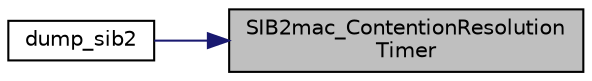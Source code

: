 digraph "SIB2mac_ContentionResolutionTimer"
{
 // LATEX_PDF_SIZE
  edge [fontname="Helvetica",fontsize="10",labelfontname="Helvetica",labelfontsize="10"];
  node [fontname="Helvetica",fontsize="10",shape=record];
  rankdir="RL";
  Node1 [label="SIB2mac_ContentionResolution\lTimer",height=0.2,width=0.4,color="black", fillcolor="grey75", style="filled", fontcolor="black",tooltip=" "];
  Node1 -> Node2 [dir="back",color="midnightblue",fontsize="10",style="solid",fontname="Helvetica"];
  Node2 [label="dump_sib2",height=0.2,width=0.4,color="black", fillcolor="white", style="filled",URL="$rrc__UE_8c.html#a76b94a922ebce178714c54f29c1dabc6",tooltip=" "];
}
